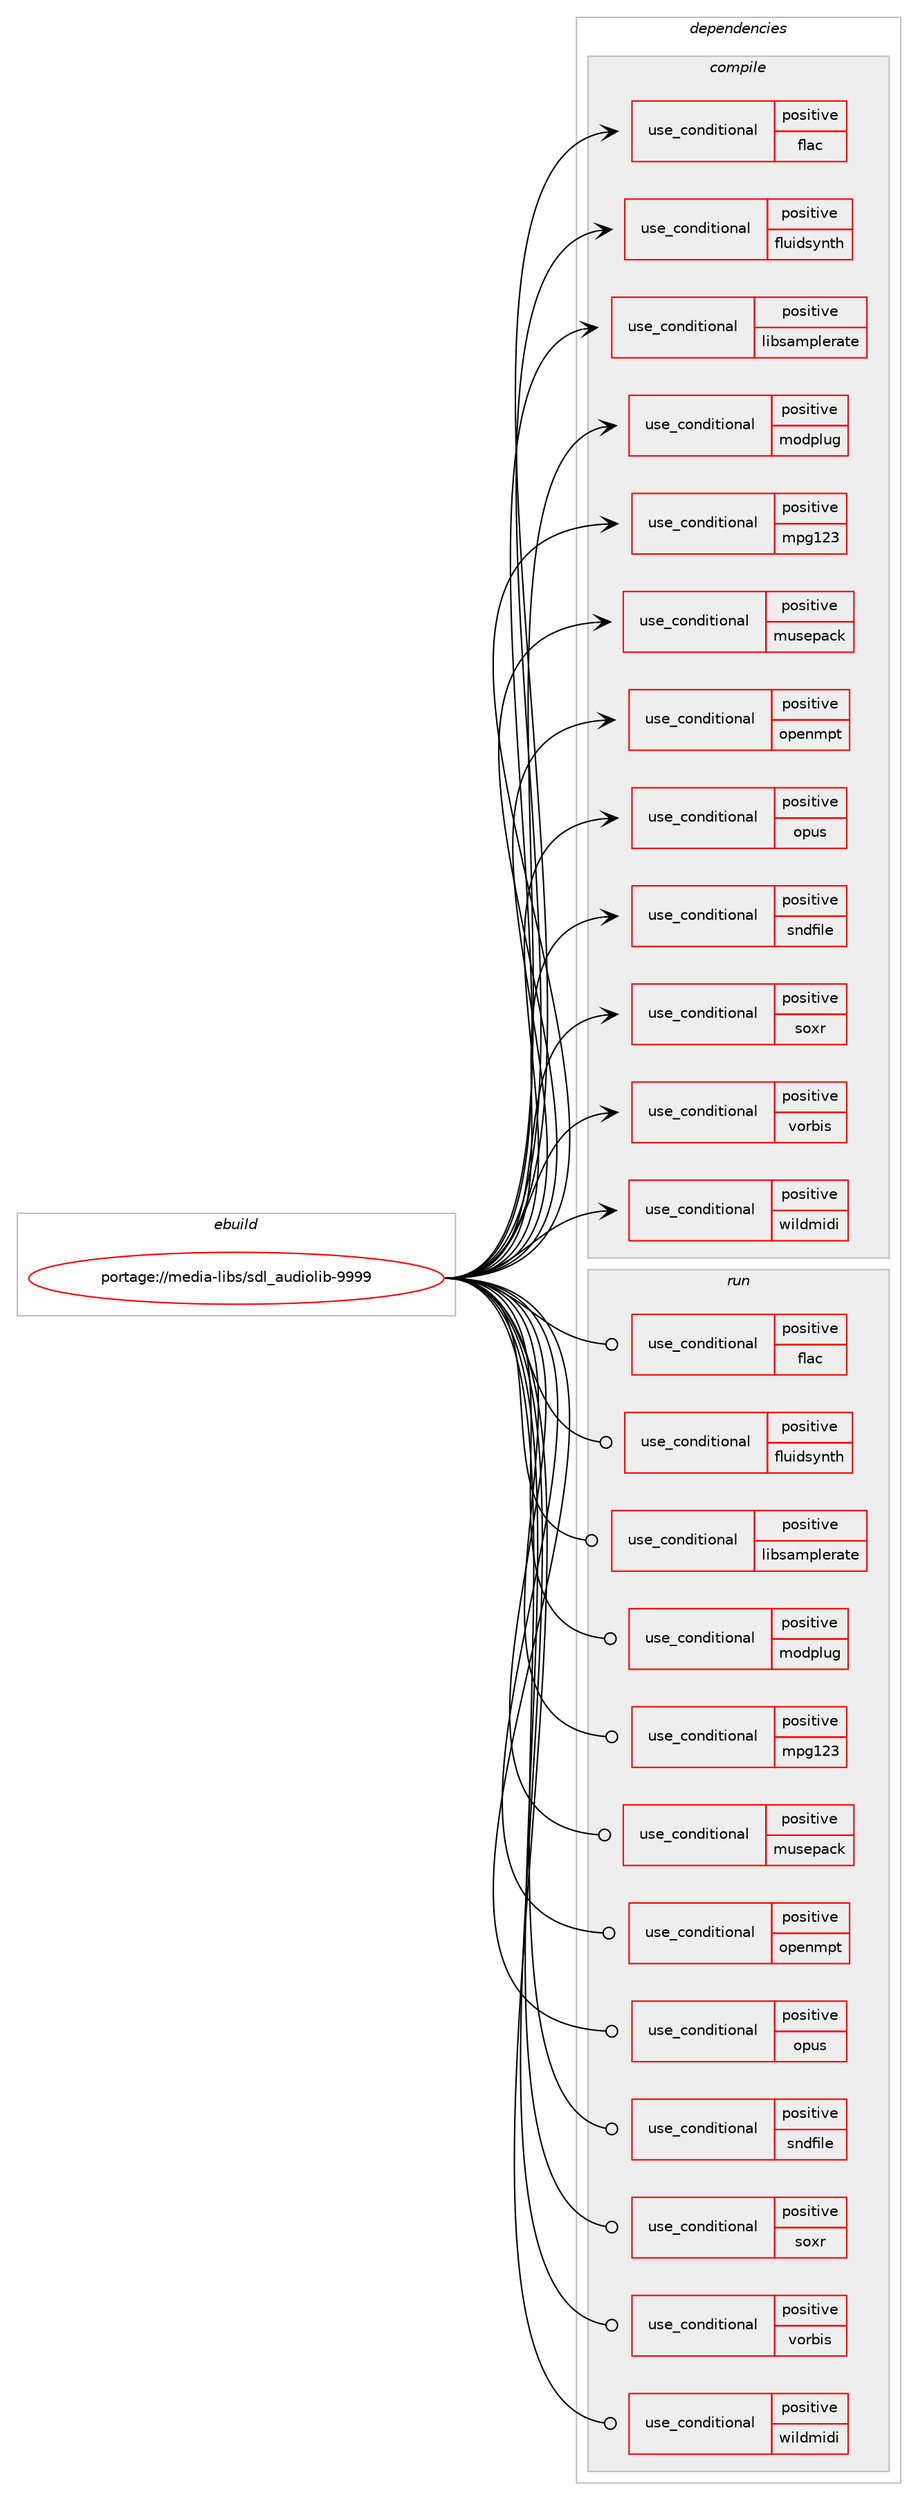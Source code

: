 digraph prolog {

# *************
# Graph options
# *************

newrank=true;
concentrate=true;
compound=true;
graph [rankdir=LR,fontname=Helvetica,fontsize=10,ranksep=1.5];#, ranksep=2.5, nodesep=0.2];
edge  [arrowhead=vee];
node  [fontname=Helvetica,fontsize=10];

# **********
# The ebuild
# **********

subgraph cluster_leftcol {
color=gray;
rank=same;
label=<<i>ebuild</i>>;
id [label="portage://media-libs/sdl_audiolib-9999", color=red, width=4, href="../media-libs/sdl_audiolib-9999.svg"];
}

# ****************
# The dependencies
# ****************

subgraph cluster_midcol {
color=gray;
label=<<i>dependencies</i>>;
subgraph cluster_compile {
fillcolor="#eeeeee";
style=filled;
label=<<i>compile</i>>;
subgraph cond75887 {
dependency158872 [label=<<TABLE BORDER="0" CELLBORDER="1" CELLSPACING="0" CELLPADDING="4"><TR><TD ROWSPAN="3" CELLPADDING="10">use_conditional</TD></TR><TR><TD>positive</TD></TR><TR><TD>flac</TD></TR></TABLE>>, shape=none, color=red];
# *** BEGIN UNKNOWN DEPENDENCY TYPE (TODO) ***
# dependency158872 -> package_dependency(portage://media-libs/sdl_audiolib-9999,install,no,media-libs,flac,none,[,,],any_same_slot,[])
# *** END UNKNOWN DEPENDENCY TYPE (TODO) ***

}
id:e -> dependency158872:w [weight=20,style="solid",arrowhead="vee"];
subgraph cond75888 {
dependency158873 [label=<<TABLE BORDER="0" CELLBORDER="1" CELLSPACING="0" CELLPADDING="4"><TR><TD ROWSPAN="3" CELLPADDING="10">use_conditional</TD></TR><TR><TD>positive</TD></TR><TR><TD>fluidsynth</TD></TR></TABLE>>, shape=none, color=red];
# *** BEGIN UNKNOWN DEPENDENCY TYPE (TODO) ***
# dependency158873 -> package_dependency(portage://media-libs/sdl_audiolib-9999,install,no,media-sound,fluidsynth,none,[,,],any_same_slot,[])
# *** END UNKNOWN DEPENDENCY TYPE (TODO) ***

}
id:e -> dependency158873:w [weight=20,style="solid",arrowhead="vee"];
subgraph cond75889 {
dependency158874 [label=<<TABLE BORDER="0" CELLBORDER="1" CELLSPACING="0" CELLPADDING="4"><TR><TD ROWSPAN="3" CELLPADDING="10">use_conditional</TD></TR><TR><TD>positive</TD></TR><TR><TD>libsamplerate</TD></TR></TABLE>>, shape=none, color=red];
# *** BEGIN UNKNOWN DEPENDENCY TYPE (TODO) ***
# dependency158874 -> package_dependency(portage://media-libs/sdl_audiolib-9999,install,no,media-libs,libsamplerate,none,[,,],[],[])
# *** END UNKNOWN DEPENDENCY TYPE (TODO) ***

}
id:e -> dependency158874:w [weight=20,style="solid",arrowhead="vee"];
subgraph cond75890 {
dependency158875 [label=<<TABLE BORDER="0" CELLBORDER="1" CELLSPACING="0" CELLPADDING="4"><TR><TD ROWSPAN="3" CELLPADDING="10">use_conditional</TD></TR><TR><TD>positive</TD></TR><TR><TD>modplug</TD></TR></TABLE>>, shape=none, color=red];
# *** BEGIN UNKNOWN DEPENDENCY TYPE (TODO) ***
# dependency158875 -> package_dependency(portage://media-libs/sdl_audiolib-9999,install,no,media-libs,libmodplug,none,[,,],[],[])
# *** END UNKNOWN DEPENDENCY TYPE (TODO) ***

}
id:e -> dependency158875:w [weight=20,style="solid",arrowhead="vee"];
subgraph cond75891 {
dependency158876 [label=<<TABLE BORDER="0" CELLBORDER="1" CELLSPACING="0" CELLPADDING="4"><TR><TD ROWSPAN="3" CELLPADDING="10">use_conditional</TD></TR><TR><TD>positive</TD></TR><TR><TD>mpg123</TD></TR></TABLE>>, shape=none, color=red];
# *** BEGIN UNKNOWN DEPENDENCY TYPE (TODO) ***
# dependency158876 -> package_dependency(portage://media-libs/sdl_audiolib-9999,install,no,media-sound,mpg123,none,[,,],[],[])
# *** END UNKNOWN DEPENDENCY TYPE (TODO) ***

}
id:e -> dependency158876:w [weight=20,style="solid",arrowhead="vee"];
subgraph cond75892 {
dependency158877 [label=<<TABLE BORDER="0" CELLBORDER="1" CELLSPACING="0" CELLPADDING="4"><TR><TD ROWSPAN="3" CELLPADDING="10">use_conditional</TD></TR><TR><TD>positive</TD></TR><TR><TD>musepack</TD></TR></TABLE>>, shape=none, color=red];
# *** BEGIN UNKNOWN DEPENDENCY TYPE (TODO) ***
# dependency158877 -> package_dependency(portage://media-libs/sdl_audiolib-9999,install,no,media-sound,musepack-tools,none,[,,],[],[])
# *** END UNKNOWN DEPENDENCY TYPE (TODO) ***

}
id:e -> dependency158877:w [weight=20,style="solid",arrowhead="vee"];
subgraph cond75893 {
dependency158878 [label=<<TABLE BORDER="0" CELLBORDER="1" CELLSPACING="0" CELLPADDING="4"><TR><TD ROWSPAN="3" CELLPADDING="10">use_conditional</TD></TR><TR><TD>positive</TD></TR><TR><TD>openmpt</TD></TR></TABLE>>, shape=none, color=red];
# *** BEGIN UNKNOWN DEPENDENCY TYPE (TODO) ***
# dependency158878 -> package_dependency(portage://media-libs/sdl_audiolib-9999,install,no,media-libs,libopenmpt,none,[,,],[],[])
# *** END UNKNOWN DEPENDENCY TYPE (TODO) ***

}
id:e -> dependency158878:w [weight=20,style="solid",arrowhead="vee"];
subgraph cond75894 {
dependency158879 [label=<<TABLE BORDER="0" CELLBORDER="1" CELLSPACING="0" CELLPADDING="4"><TR><TD ROWSPAN="3" CELLPADDING="10">use_conditional</TD></TR><TR><TD>positive</TD></TR><TR><TD>opus</TD></TR></TABLE>>, shape=none, color=red];
# *** BEGIN UNKNOWN DEPENDENCY TYPE (TODO) ***
# dependency158879 -> package_dependency(portage://media-libs/sdl_audiolib-9999,install,no,media-libs,opusfile,none,[,,],[],[])
# *** END UNKNOWN DEPENDENCY TYPE (TODO) ***

}
id:e -> dependency158879:w [weight=20,style="solid",arrowhead="vee"];
subgraph cond75895 {
dependency158880 [label=<<TABLE BORDER="0" CELLBORDER="1" CELLSPACING="0" CELLPADDING="4"><TR><TD ROWSPAN="3" CELLPADDING="10">use_conditional</TD></TR><TR><TD>positive</TD></TR><TR><TD>sndfile</TD></TR></TABLE>>, shape=none, color=red];
# *** BEGIN UNKNOWN DEPENDENCY TYPE (TODO) ***
# dependency158880 -> package_dependency(portage://media-libs/sdl_audiolib-9999,install,no,media-libs,libsndfile,none,[,,],[],[])
# *** END UNKNOWN DEPENDENCY TYPE (TODO) ***

}
id:e -> dependency158880:w [weight=20,style="solid",arrowhead="vee"];
subgraph cond75896 {
dependency158881 [label=<<TABLE BORDER="0" CELLBORDER="1" CELLSPACING="0" CELLPADDING="4"><TR><TD ROWSPAN="3" CELLPADDING="10">use_conditional</TD></TR><TR><TD>positive</TD></TR><TR><TD>soxr</TD></TR></TABLE>>, shape=none, color=red];
# *** BEGIN UNKNOWN DEPENDENCY TYPE (TODO) ***
# dependency158881 -> package_dependency(portage://media-libs/sdl_audiolib-9999,install,no,media-libs,soxr,none,[,,],[],[])
# *** END UNKNOWN DEPENDENCY TYPE (TODO) ***

}
id:e -> dependency158881:w [weight=20,style="solid",arrowhead="vee"];
subgraph cond75897 {
dependency158882 [label=<<TABLE BORDER="0" CELLBORDER="1" CELLSPACING="0" CELLPADDING="4"><TR><TD ROWSPAN="3" CELLPADDING="10">use_conditional</TD></TR><TR><TD>positive</TD></TR><TR><TD>vorbis</TD></TR></TABLE>>, shape=none, color=red];
# *** BEGIN UNKNOWN DEPENDENCY TYPE (TODO) ***
# dependency158882 -> package_dependency(portage://media-libs/sdl_audiolib-9999,install,no,media-libs,libvorbis,none,[,,],[],[])
# *** END UNKNOWN DEPENDENCY TYPE (TODO) ***

}
id:e -> dependency158882:w [weight=20,style="solid",arrowhead="vee"];
subgraph cond75898 {
dependency158883 [label=<<TABLE BORDER="0" CELLBORDER="1" CELLSPACING="0" CELLPADDING="4"><TR><TD ROWSPAN="3" CELLPADDING="10">use_conditional</TD></TR><TR><TD>positive</TD></TR><TR><TD>wildmidi</TD></TR></TABLE>>, shape=none, color=red];
# *** BEGIN UNKNOWN DEPENDENCY TYPE (TODO) ***
# dependency158883 -> package_dependency(portage://media-libs/sdl_audiolib-9999,install,no,media-sound,wildmidi,none,[,,],[],[])
# *** END UNKNOWN DEPENDENCY TYPE (TODO) ***

}
id:e -> dependency158883:w [weight=20,style="solid",arrowhead="vee"];
# *** BEGIN UNKNOWN DEPENDENCY TYPE (TODO) ***
# id -> package_dependency(portage://media-libs/sdl_audiolib-9999,install,no,dev-libs,libfmt,none,[,,],any_same_slot,[])
# *** END UNKNOWN DEPENDENCY TYPE (TODO) ***

# *** BEGIN UNKNOWN DEPENDENCY TYPE (TODO) ***
# id -> package_dependency(portage://media-libs/sdl_audiolib-9999,install,no,media-libs,libsdl2,none,[,,],[],[use(enable(sound),none)])
# *** END UNKNOWN DEPENDENCY TYPE (TODO) ***

}
subgraph cluster_compileandrun {
fillcolor="#eeeeee";
style=filled;
label=<<i>compile and run</i>>;
}
subgraph cluster_run {
fillcolor="#eeeeee";
style=filled;
label=<<i>run</i>>;
subgraph cond75899 {
dependency158884 [label=<<TABLE BORDER="0" CELLBORDER="1" CELLSPACING="0" CELLPADDING="4"><TR><TD ROWSPAN="3" CELLPADDING="10">use_conditional</TD></TR><TR><TD>positive</TD></TR><TR><TD>flac</TD></TR></TABLE>>, shape=none, color=red];
# *** BEGIN UNKNOWN DEPENDENCY TYPE (TODO) ***
# dependency158884 -> package_dependency(portage://media-libs/sdl_audiolib-9999,run,no,media-libs,flac,none,[,,],any_same_slot,[])
# *** END UNKNOWN DEPENDENCY TYPE (TODO) ***

}
id:e -> dependency158884:w [weight=20,style="solid",arrowhead="odot"];
subgraph cond75900 {
dependency158885 [label=<<TABLE BORDER="0" CELLBORDER="1" CELLSPACING="0" CELLPADDING="4"><TR><TD ROWSPAN="3" CELLPADDING="10">use_conditional</TD></TR><TR><TD>positive</TD></TR><TR><TD>fluidsynth</TD></TR></TABLE>>, shape=none, color=red];
# *** BEGIN UNKNOWN DEPENDENCY TYPE (TODO) ***
# dependency158885 -> package_dependency(portage://media-libs/sdl_audiolib-9999,run,no,media-sound,fluidsynth,none,[,,],any_same_slot,[])
# *** END UNKNOWN DEPENDENCY TYPE (TODO) ***

}
id:e -> dependency158885:w [weight=20,style="solid",arrowhead="odot"];
subgraph cond75901 {
dependency158886 [label=<<TABLE BORDER="0" CELLBORDER="1" CELLSPACING="0" CELLPADDING="4"><TR><TD ROWSPAN="3" CELLPADDING="10">use_conditional</TD></TR><TR><TD>positive</TD></TR><TR><TD>libsamplerate</TD></TR></TABLE>>, shape=none, color=red];
# *** BEGIN UNKNOWN DEPENDENCY TYPE (TODO) ***
# dependency158886 -> package_dependency(portage://media-libs/sdl_audiolib-9999,run,no,media-libs,libsamplerate,none,[,,],[],[])
# *** END UNKNOWN DEPENDENCY TYPE (TODO) ***

}
id:e -> dependency158886:w [weight=20,style="solid",arrowhead="odot"];
subgraph cond75902 {
dependency158887 [label=<<TABLE BORDER="0" CELLBORDER="1" CELLSPACING="0" CELLPADDING="4"><TR><TD ROWSPAN="3" CELLPADDING="10">use_conditional</TD></TR><TR><TD>positive</TD></TR><TR><TD>modplug</TD></TR></TABLE>>, shape=none, color=red];
# *** BEGIN UNKNOWN DEPENDENCY TYPE (TODO) ***
# dependency158887 -> package_dependency(portage://media-libs/sdl_audiolib-9999,run,no,media-libs,libmodplug,none,[,,],[],[])
# *** END UNKNOWN DEPENDENCY TYPE (TODO) ***

}
id:e -> dependency158887:w [weight=20,style="solid",arrowhead="odot"];
subgraph cond75903 {
dependency158888 [label=<<TABLE BORDER="0" CELLBORDER="1" CELLSPACING="0" CELLPADDING="4"><TR><TD ROWSPAN="3" CELLPADDING="10">use_conditional</TD></TR><TR><TD>positive</TD></TR><TR><TD>mpg123</TD></TR></TABLE>>, shape=none, color=red];
# *** BEGIN UNKNOWN DEPENDENCY TYPE (TODO) ***
# dependency158888 -> package_dependency(portage://media-libs/sdl_audiolib-9999,run,no,media-sound,mpg123,none,[,,],[],[])
# *** END UNKNOWN DEPENDENCY TYPE (TODO) ***

}
id:e -> dependency158888:w [weight=20,style="solid",arrowhead="odot"];
subgraph cond75904 {
dependency158889 [label=<<TABLE BORDER="0" CELLBORDER="1" CELLSPACING="0" CELLPADDING="4"><TR><TD ROWSPAN="3" CELLPADDING="10">use_conditional</TD></TR><TR><TD>positive</TD></TR><TR><TD>musepack</TD></TR></TABLE>>, shape=none, color=red];
# *** BEGIN UNKNOWN DEPENDENCY TYPE (TODO) ***
# dependency158889 -> package_dependency(portage://media-libs/sdl_audiolib-9999,run,no,media-sound,musepack-tools,none,[,,],[],[])
# *** END UNKNOWN DEPENDENCY TYPE (TODO) ***

}
id:e -> dependency158889:w [weight=20,style="solid",arrowhead="odot"];
subgraph cond75905 {
dependency158890 [label=<<TABLE BORDER="0" CELLBORDER="1" CELLSPACING="0" CELLPADDING="4"><TR><TD ROWSPAN="3" CELLPADDING="10">use_conditional</TD></TR><TR><TD>positive</TD></TR><TR><TD>openmpt</TD></TR></TABLE>>, shape=none, color=red];
# *** BEGIN UNKNOWN DEPENDENCY TYPE (TODO) ***
# dependency158890 -> package_dependency(portage://media-libs/sdl_audiolib-9999,run,no,media-libs,libopenmpt,none,[,,],[],[])
# *** END UNKNOWN DEPENDENCY TYPE (TODO) ***

}
id:e -> dependency158890:w [weight=20,style="solid",arrowhead="odot"];
subgraph cond75906 {
dependency158891 [label=<<TABLE BORDER="0" CELLBORDER="1" CELLSPACING="0" CELLPADDING="4"><TR><TD ROWSPAN="3" CELLPADDING="10">use_conditional</TD></TR><TR><TD>positive</TD></TR><TR><TD>opus</TD></TR></TABLE>>, shape=none, color=red];
# *** BEGIN UNKNOWN DEPENDENCY TYPE (TODO) ***
# dependency158891 -> package_dependency(portage://media-libs/sdl_audiolib-9999,run,no,media-libs,opusfile,none,[,,],[],[])
# *** END UNKNOWN DEPENDENCY TYPE (TODO) ***

}
id:e -> dependency158891:w [weight=20,style="solid",arrowhead="odot"];
subgraph cond75907 {
dependency158892 [label=<<TABLE BORDER="0" CELLBORDER="1" CELLSPACING="0" CELLPADDING="4"><TR><TD ROWSPAN="3" CELLPADDING="10">use_conditional</TD></TR><TR><TD>positive</TD></TR><TR><TD>sndfile</TD></TR></TABLE>>, shape=none, color=red];
# *** BEGIN UNKNOWN DEPENDENCY TYPE (TODO) ***
# dependency158892 -> package_dependency(portage://media-libs/sdl_audiolib-9999,run,no,media-libs,libsndfile,none,[,,],[],[])
# *** END UNKNOWN DEPENDENCY TYPE (TODO) ***

}
id:e -> dependency158892:w [weight=20,style="solid",arrowhead="odot"];
subgraph cond75908 {
dependency158893 [label=<<TABLE BORDER="0" CELLBORDER="1" CELLSPACING="0" CELLPADDING="4"><TR><TD ROWSPAN="3" CELLPADDING="10">use_conditional</TD></TR><TR><TD>positive</TD></TR><TR><TD>soxr</TD></TR></TABLE>>, shape=none, color=red];
# *** BEGIN UNKNOWN DEPENDENCY TYPE (TODO) ***
# dependency158893 -> package_dependency(portage://media-libs/sdl_audiolib-9999,run,no,media-libs,soxr,none,[,,],[],[])
# *** END UNKNOWN DEPENDENCY TYPE (TODO) ***

}
id:e -> dependency158893:w [weight=20,style="solid",arrowhead="odot"];
subgraph cond75909 {
dependency158894 [label=<<TABLE BORDER="0" CELLBORDER="1" CELLSPACING="0" CELLPADDING="4"><TR><TD ROWSPAN="3" CELLPADDING="10">use_conditional</TD></TR><TR><TD>positive</TD></TR><TR><TD>vorbis</TD></TR></TABLE>>, shape=none, color=red];
# *** BEGIN UNKNOWN DEPENDENCY TYPE (TODO) ***
# dependency158894 -> package_dependency(portage://media-libs/sdl_audiolib-9999,run,no,media-libs,libvorbis,none,[,,],[],[])
# *** END UNKNOWN DEPENDENCY TYPE (TODO) ***

}
id:e -> dependency158894:w [weight=20,style="solid",arrowhead="odot"];
subgraph cond75910 {
dependency158895 [label=<<TABLE BORDER="0" CELLBORDER="1" CELLSPACING="0" CELLPADDING="4"><TR><TD ROWSPAN="3" CELLPADDING="10">use_conditional</TD></TR><TR><TD>positive</TD></TR><TR><TD>wildmidi</TD></TR></TABLE>>, shape=none, color=red];
# *** BEGIN UNKNOWN DEPENDENCY TYPE (TODO) ***
# dependency158895 -> package_dependency(portage://media-libs/sdl_audiolib-9999,run,no,media-sound,wildmidi,none,[,,],[],[])
# *** END UNKNOWN DEPENDENCY TYPE (TODO) ***

}
id:e -> dependency158895:w [weight=20,style="solid",arrowhead="odot"];
# *** BEGIN UNKNOWN DEPENDENCY TYPE (TODO) ***
# id -> package_dependency(portage://media-libs/sdl_audiolib-9999,run,no,dev-libs,libfmt,none,[,,],any_same_slot,[])
# *** END UNKNOWN DEPENDENCY TYPE (TODO) ***

# *** BEGIN UNKNOWN DEPENDENCY TYPE (TODO) ***
# id -> package_dependency(portage://media-libs/sdl_audiolib-9999,run,no,media-libs,libsdl2,none,[,,],[],[use(enable(sound),none)])
# *** END UNKNOWN DEPENDENCY TYPE (TODO) ***

}
}

# **************
# The candidates
# **************

subgraph cluster_choices {
rank=same;
color=gray;
label=<<i>candidates</i>>;

}

}
